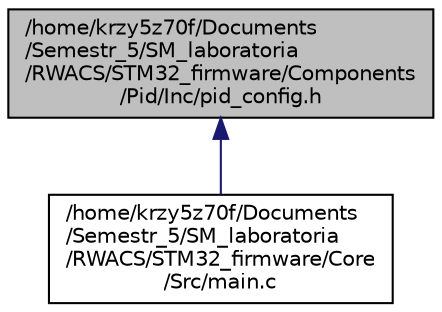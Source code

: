digraph "/home/krzy5z70f/Documents/Semestr_5/SM_laboratoria/RWACS/STM32_firmware/Components/Pid/Inc/pid_config.h"
{
 // LATEX_PDF_SIZE
  edge [fontname="Helvetica",fontsize="10",labelfontname="Helvetica",labelfontsize="10"];
  node [fontname="Helvetica",fontsize="10",shape=record];
  Node1 [label="/home/krzy5z70f/Documents\l/Semestr_5/SM_laboratoria\l/RWACS/STM32_firmware/Components\l/Pid/Inc/pid_config.h",height=0.2,width=0.4,color="black", fillcolor="grey75", style="filled", fontcolor="black",tooltip=": Pid controller configuration header file"];
  Node1 -> Node2 [dir="back",color="midnightblue",fontsize="10",style="solid"];
  Node2 [label="/home/krzy5z70f/Documents\l/Semestr_5/SM_laboratoria\l/RWACS/STM32_firmware/Core\l/Src/main.c",height=0.2,width=0.4,color="black", fillcolor="white", style="filled",URL="$main_8c.html",tooltip=": Main program body"];
}
